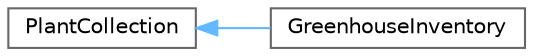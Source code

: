 digraph "Graphical Class Hierarchy"
{
 // INTERACTIVE_SVG=YES
 // LATEX_PDF_SIZE
  bgcolor="transparent";
  edge [fontname=Helvetica,fontsize=10,labelfontname=Helvetica,labelfontsize=10];
  node [fontname=Helvetica,fontsize=10,shape=box,height=0.2,width=0.4];
  rankdir="LR";
  Node0 [id="Node000000",label="PlantCollection",height=0.2,width=0.4,color="grey40", fillcolor="white", style="filled",URL="$class_plant_collection.html",tooltip="Abstract Aggregate interface for the Iterator design pattern."];
  Node0 -> Node1 [id="edge19_Node000000_Node000001",dir="back",color="steelblue1",style="solid",tooltip=" "];
  Node1 [id="Node000001",label="GreenhouseInventory",height=0.2,width=0.4,color="grey40", fillcolor="white", style="filled",URL="$class_greenhouse_inventory.html",tooltip="Concrete collection class for storing and managing greenhouse plants."];
}
